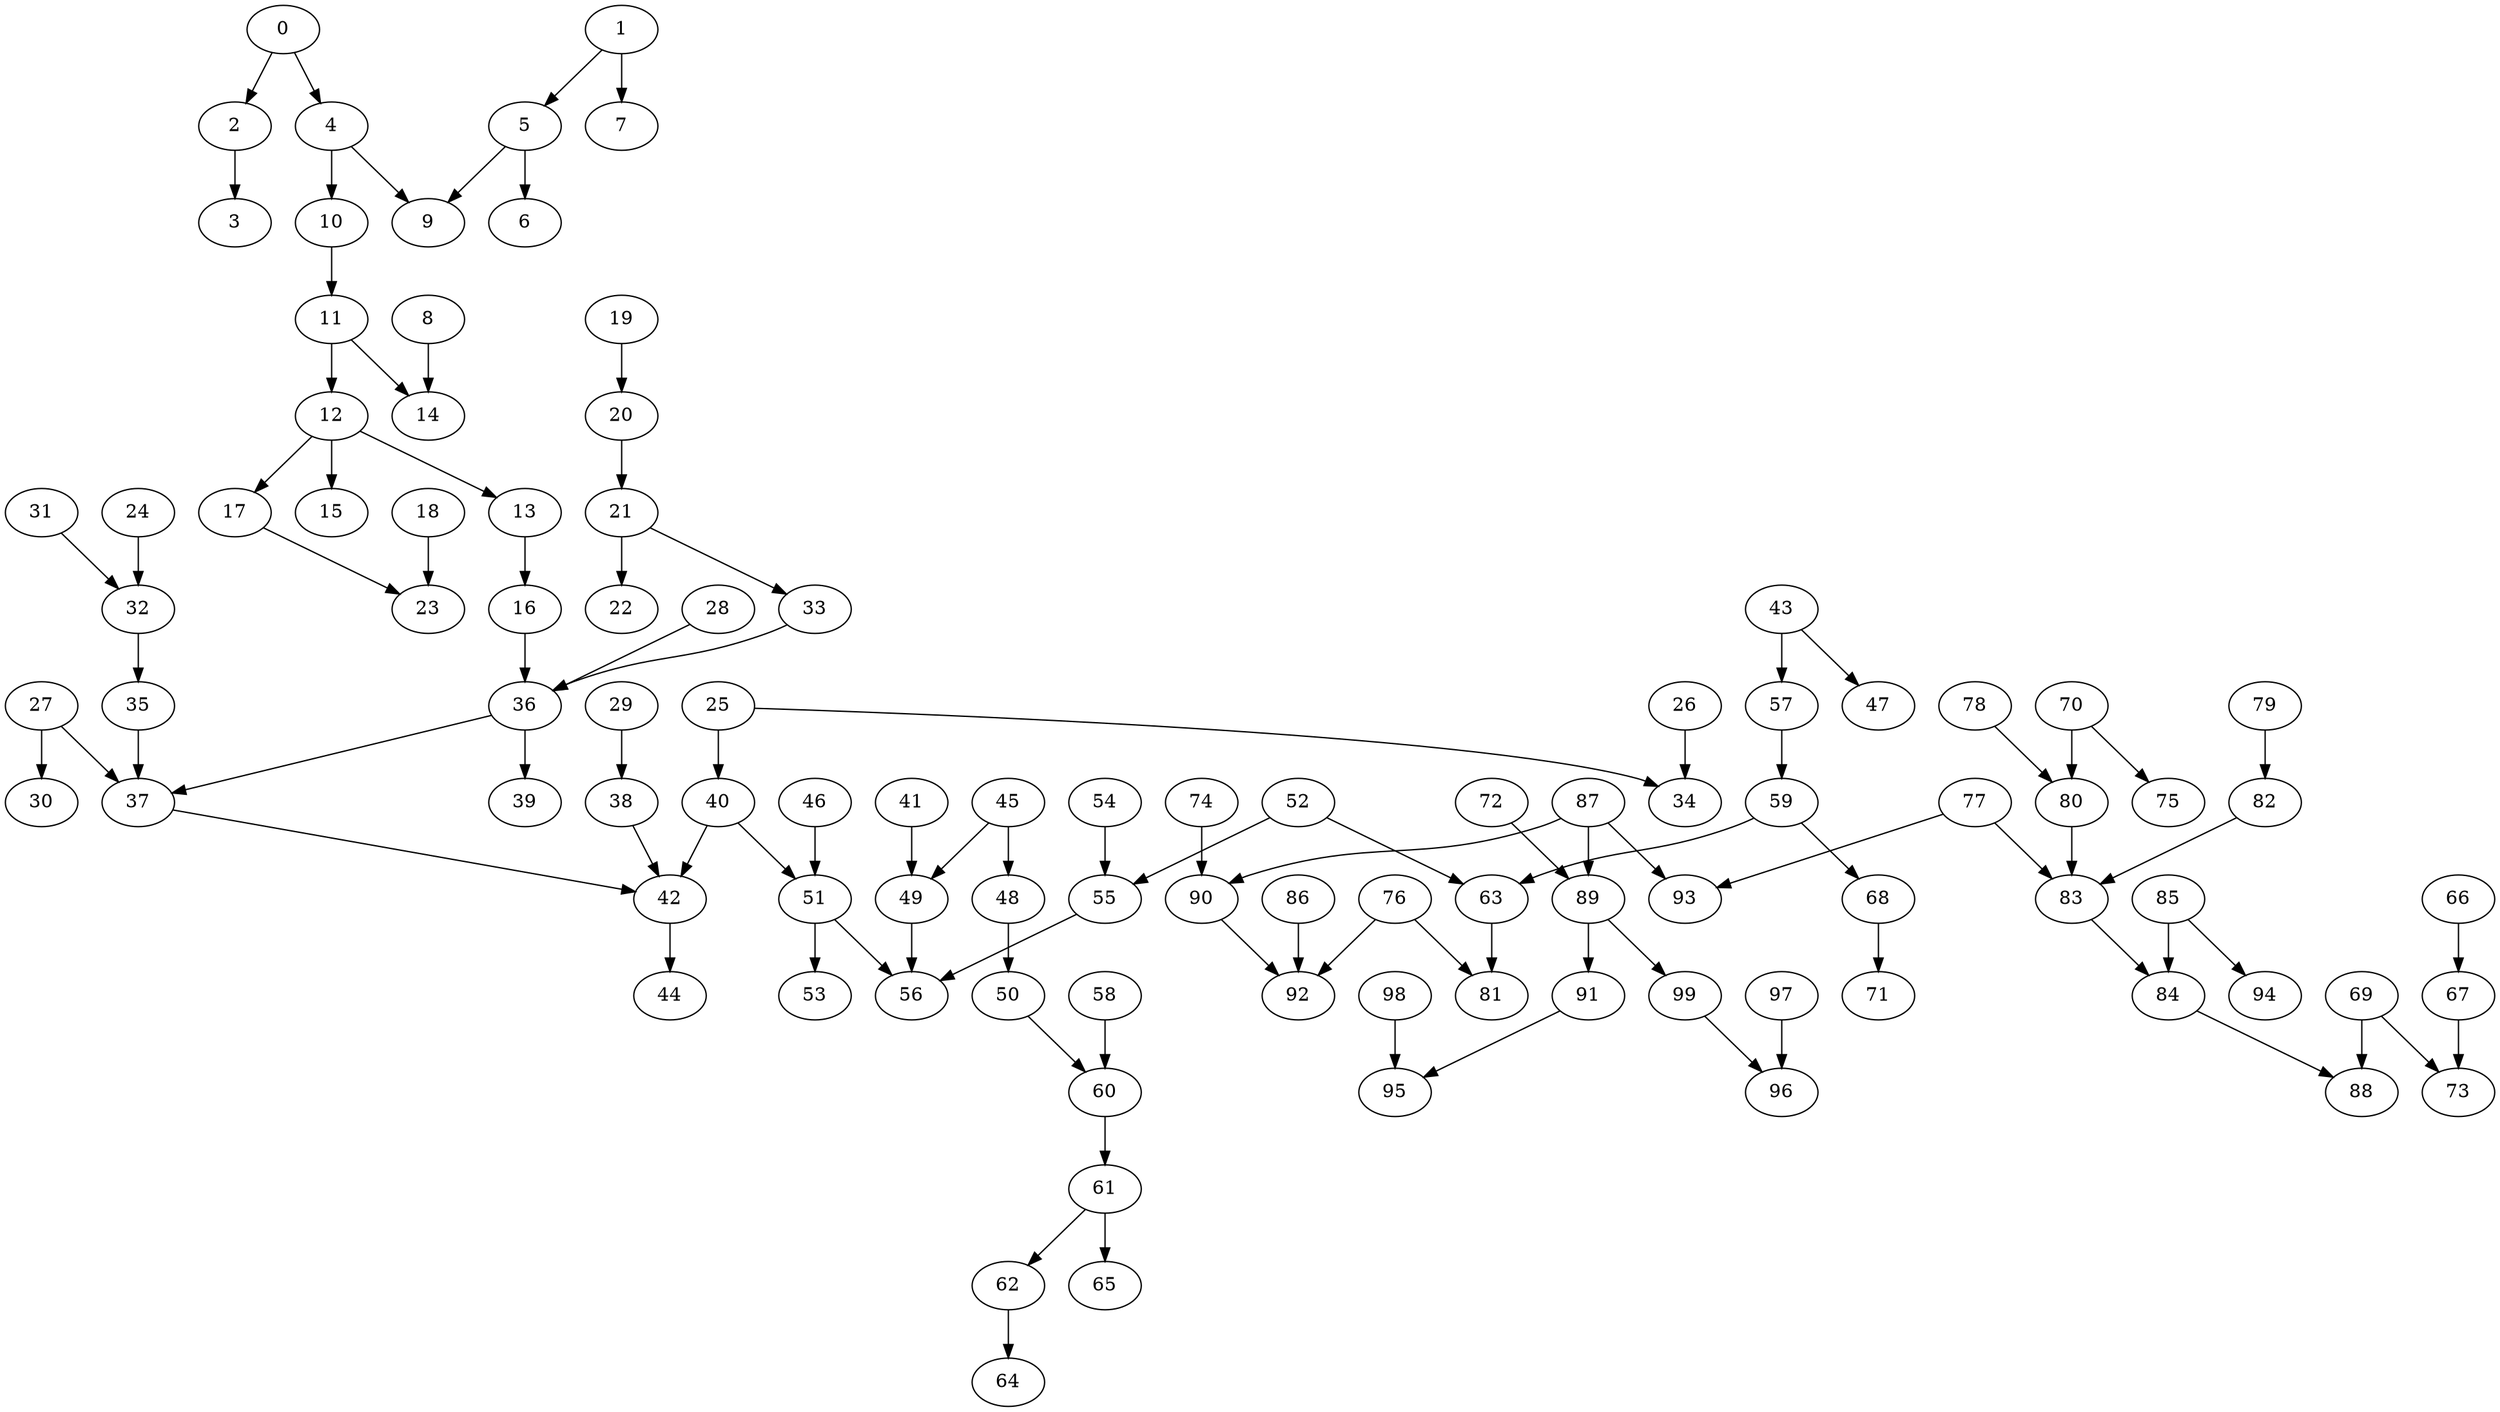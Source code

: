 digraph BarabasiAlbert_nodes_100_GradoMax_5_kruskalD {
"0";
"1";
"2";
"3";
"4";
"7";
"5";
"6";
"9";
"8";
"17";
"10";
"11";
"13";
"14";
"19";
"12";
"15";
"21";
"16";
"23";
"18";
"30";
"36";
"22";
"26";
"20";
"33";
"25";
"24";
"27";
"32";
"34";
"31";
"40";
"28";
"37";
"29";
"38";
"35";
"39";
"43";
"42";
"41";
"44";
"51";
"53";
"46";
"49";
"47";
"57";
"45";
"48";
"50";
"62";
"56";
"60";
"52";
"54";
"55";
"63";
"58";
"61";
"59";
"73";
"68";
"65";
"79";
"64";
"69";
"81";
"66";
"67";
"71";
"70";
"74";
"72";
"88";
"75";
"80";
"89";
"84";
"90";
"78";
"82";
"76";
"77";
"86";
"92";
"83";
"93";
"85";
"94";
"87";
"96";
"91";
"99";
"98";
"95";
"97";
"1" -> "5" [weight=1];
"11" -> "12" [weight=1];
"12" -> "17" [weight=1];
"17" -> "23" [weight=1];
"2" -> "3" [weight=1];
"21" -> "33" [weight=1];
"40" -> "51" [weight=1];
"43" -> "47" [weight=1];
"70" -> "75" [weight=1];
"77" -> "93" [weight=1];
"18" -> "23" [weight=2];
"25" -> "34" [weight=2];
"36" -> "37" [weight=2];
"37" -> "42" [weight=2];
"48" -> "50" [weight=2];
"5" -> "9" [weight=2];
"59" -> "68" [weight=2];
"84" -> "88" [weight=2];
"87" -> "90" [weight=2];
"12" -> "13" [weight=3];
"13" -> "16" [weight=3];
"16" -> "36" [weight=3];
"21" -> "22" [weight=3];
"28" -> "36" [weight=3];
"33" -> "36" [weight=3];
"45" -> "49" [weight=3];
"49" -> "56" [weight=3];
"5" -> "6" [weight=3];
"51" -> "53" [weight=3];
"52" -> "63" [weight=3];
"54" -> "55" [weight=3];
"55" -> "56" [weight=3];
"57" -> "59" [weight=3];
"61" -> "62" [weight=3];
"68" -> "71" [weight=3];
"83" -> "84" [weight=3];
"1" -> "7" [weight=4];
"10" -> "11" [weight=4];
"11" -> "14" [weight=4];
"27" -> "37" [weight=4];
"4" -> "9" [weight=4];
"0" -> "2" [weight=5];
"0" -> "4" [weight=5];
"24" -> "32" [weight=5];
"26" -> "34" [weight=5];
"52" -> "55" [weight=5];
"76" -> "81" [weight=5];
"78" -> "80" [weight=5];
"35" -> "37" [weight=6];
"4" -> "10" [weight=6];
"41" -> "49" [weight=6];
"45" -> "48" [weight=6];
"51" -> "56" [weight=6];
"67" -> "73" [weight=6];
"69" -> "73" [weight=6];
"79" -> "82" [weight=6];
"82" -> "83" [weight=6];
"12" -> "15" [weight=7];
"76" -> "92" [weight=7];
"31" -> "32" [weight=8];
"42" -> "44" [weight=8];
"62" -> "64" [weight=8];
"63" -> "81" [weight=8];
"86" -> "92" [weight=8];
"91" -> "95" [weight=8];
"27" -> "30" [weight=9];
"38" -> "42" [weight=9];
"59" -> "63" [weight=9];
"66" -> "67" [weight=9];
"80" -> "83" [weight=9];
"89" -> "91" [weight=9];
"89" -> "99" [weight=9];
"70" -> "80" [weight=10];
"72" -> "89" [weight=10];
"77" -> "83" [weight=10];
"85" -> "94" [weight=10];
"87" -> "93" [weight=10];
"99" -> "96" [weight=10];
"25" -> "40" [weight=11];
"32" -> "35" [weight=11];
"36" -> "39" [weight=11];
"40" -> "42" [weight=11];
"46" -> "51" [weight=11];
"87" -> "89" [weight=11];
"43" -> "57" [weight=12];
"69" -> "88" [weight=12];
"74" -> "90" [weight=12];
"98" -> "95" [weight=12];
"29" -> "38" [weight=13];
"8" -> "14" [weight=13];
"90" -> "92" [weight=13];
"19" -> "20" [weight=14];
"60" -> "61" [weight=14];
"85" -> "84" [weight=14];
"50" -> "60" [weight=15];
"97" -> "96" [weight=16];
"20" -> "21" [weight=17];
"61" -> "65" [weight=17];
"58" -> "60" [weight=18];
}